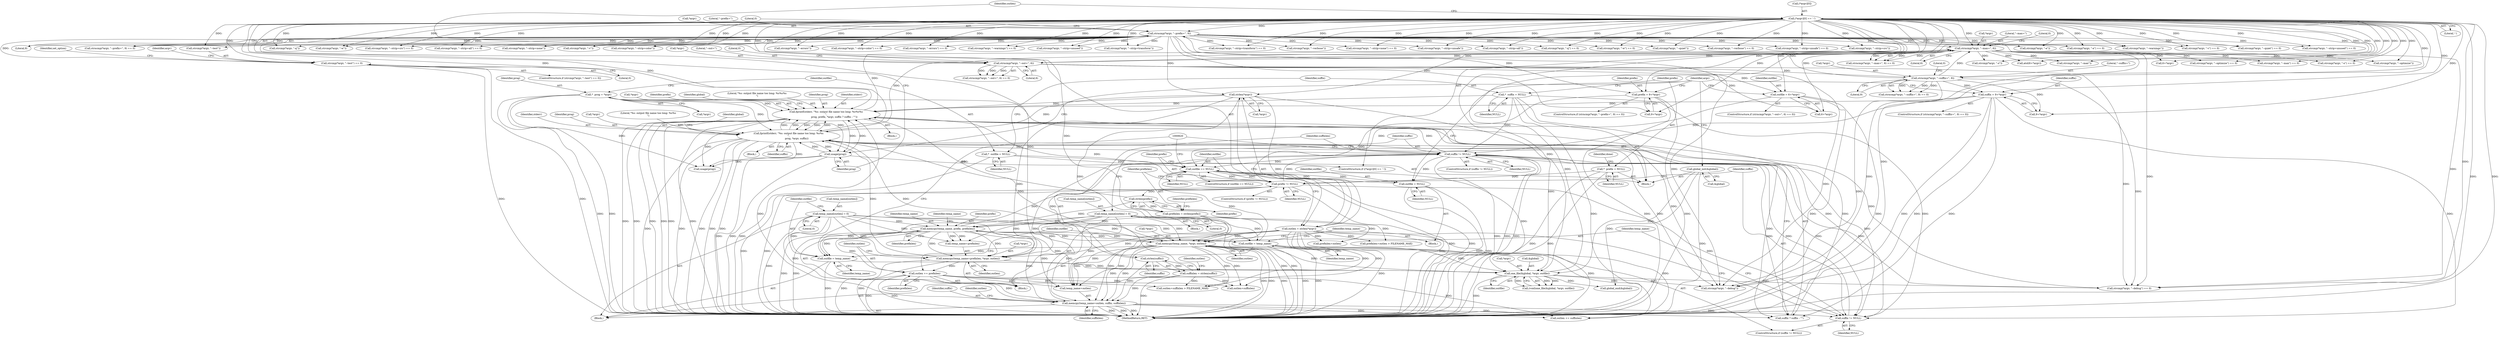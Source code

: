 digraph "0_Android_9d4853418ab2f754c2b63e091c29c5529b8b86ca_167@API" {
"1000475" [label="(Call,strcmp(*argv, \"--test\") == 0)"];
"1000485" [label="(Call,(*argv)[0] == '-')"];
"1000280" [label="(Call,strncmp(*argv, \"--prefix=\", 9))"];
"1000265" [label="(Call,strncmp(*argv, \"--suffix=\", 9))"];
"1000250" [label="(Call,strncmp(*argv, \"--out=\", 6))"];
"1000173" [label="(Call,strncmp(*argv, \"--max=\", 6))"];
"1000523" [label="(Call,fprintf(stderr, \"%s: output file name too long: %s%s%s\n\",\n                     prog, prefix, *argv, suffix ? suffix : \"\"))"];
"1000589" [label="(Call,fprintf(stderr, \"%s: output file name too long: %s%s\n\",\n                     prog, *argv, suffix))"];
"1000111" [label="(Call,*  prog = *argv)"];
"1000491" [label="(Call,usage(prog))"];
"1000498" [label="(Call,strlen(*argv))"];
"1000562" [label="(Call,memcpy(temp_name, *argv, outlen))"];
"1000567" [label="(Call,temp_name[outlen] = 0)"];
"1000611" [label="(Call,temp_name[outlen] = 0)"];
"1000540" [label="(Call,memcpy(temp_name, prefix, prefixlen))"];
"1000514" [label="(Call,strlen(prefix))"];
"1000507" [label="(Call,prefix != NULL)"];
"1000124" [label="(Call,*  prefix = NULL)"];
"1000286" [label="(Call,prefix = 9+*argv)"];
"1000502" [label="(Call,outfile == NULL)"];
"1000116" [label="(Call,*  outfile = NULL)"];
"1000629" [label="(Call,outfile = NULL)"];
"1000573" [label="(Call,suffix != NULL)"];
"1000559" [label="(Call,suffix != NULL)"];
"1000120" [label="(Call,*  suffix = NULL)"];
"1000271" [label="(Call,suffix = 9+*argv)"];
"1000602" [label="(Call,memcpy(temp_name+outlen, suffix, suffixlen))"];
"1000496" [label="(Call,outlen = strlen(*argv))"];
"1000551" [label="(Call,outlen += prefixlen)"];
"1000544" [label="(Call,memcpy(temp_name+prefixlen, *argv, outlen))"];
"1000580" [label="(Call,strlen(suffix))"];
"1000578" [label="(Call,suffixlen = strlen(suffix))"];
"1000554" [label="(Call,outfile = temp_name)"];
"1000256" [label="(Call,outfile = 6+*argv)"];
"1000512" [label="(Call,prefixlen = strlen(prefix))"];
"1000621" [label="(Call,one_file(&global, *argv, outfile))"];
"1000132" [label="(Call,global_init(&global))"];
"1000616" [label="(Call,outfile = temp_name)"];
"1000432" [label="(Call,strcmp(*argv, \"-q\") == 0)"];
"1000120" [label="(Call,*  suffix = NULL)"];
"1000490" [label="(Literal,'-')"];
"1000433" [label="(Call,strcmp(*argv, \"-q\"))"];
"1000307" [label="(Call,strcmp(*argv, \"--strip=crc\") == 0)"];
"1000588" [label="(Block,)"];
"1000638" [label="(Call,global_end(&global))"];
"1000491" [label="(Call,usage(prog))"];
"1000295" [label="(Call,strcmp(*argv, \"--strip=none\"))"];
"1000387" [label="(Call,strcmp(*argv, \"--errors\"))"];
"1000621" [label="(Call,one_file(&global, *argv, outfile))"];
"1000129" [label="(Identifier,done)"];
"1000287" [label="(Identifier,prefix)"];
"1000606" [label="(Identifier,suffix)"];
"1000518" [label="(Call,prefixlen+outlen)"];
"1000550" [label="(Identifier,outlen)"];
"1000254" [label="(Literal,6)"];
"1000564" [label="(Call,*argv)"];
"1000269" [label="(Literal,9)"];
"1000406" [label="(Call,strcmp(*argv, \"--warnings\") == 0)"];
"1000541" [label="(Identifier,temp_name)"];
"1000551" [label="(Call,outlen += prefixlen)"];
"1000624" [label="(Call,*argv)"];
"1000566" [label="(Identifier,outlen)"];
"1000272" [label="(Identifier,suffix)"];
"1000255" [label="(Literal,0)"];
"1000186" [label="(Call,atol(6+*argv))"];
"1000528" [label="(Call,*argv)"];
"1000507" [label="(Call,prefix != NULL)"];
"1000523" [label="(Call,fprintf(stderr, \"%s: output file name too long: %s%s%s\n\",\n                     prog, prefix, *argv, suffix ? suffix : \"\"))"];
"1000499" [label="(Call,*argv)"];
"1000608" [label="(Call,outlen += suffixlen)"];
"1000561" [label="(Identifier,NULL)"];
"1000590" [label="(Identifier,stderr)"];
"1000187" [label="(Call,6+*argv)"];
"1000611" [label="(Call,temp_name[outlen] = 0)"];
"1000138" [label="(Identifier,argc)"];
"1000486" [label="(Call,(*argv)[0])"];
"1000517" [label="(Call,prefixlen+outlen > FILENAME_MAX)"];
"1000545" [label="(Call,temp_name+prefixlen)"];
"1000346" [label="(Call,strcmp(*argv, \"--strip=transform\") == 0)"];
"1000584" [label="(Call,outlen+suffixlen)"];
"1000475" [label="(Call,strcmp(*argv, \"--test\") == 0)"];
"1000527" [label="(Identifier,prefix)"];
"1000321" [label="(Call,strcmp(*argv, \"--strip=unsafe\"))"];
"1000568" [label="(Call,temp_name[outlen])"];
"1000172" [label="(Call,strncmp(*argv, \"--max=\", 6) == 0)"];
"1000556" [label="(Identifier,temp_name)"];
"1000427" [label="(Call,strcmp(*argv, \"--quiet\"))"];
"1000603" [label="(Call,temp_name+outlen)"];
"1000320" [label="(Call,strcmp(*argv, \"--strip=unsafe\") == 0)"];
"1000413" [label="(Call,strcmp(*argv, \"-w\"))"];
"1000281" [label="(Call,*argv)"];
"1000251" [label="(Call,*argv)"];
"1000573" [label="(Call,suffix != NULL)"];
"1000635" [label="(Call,usage(prog))"];
"1000117" [label="(Identifier,outfile)"];
"1000174" [label="(Call,*argv)"];
"1000641" [label="(MethodReturn,RET)"];
"1000508" [label="(Identifier,prefix)"];
"1000248" [label="(ControlStructure,if (strncmp(*argv, \"--out=\", 6) == 0))"];
"1000204" [label="(Call,strcmp(*argv, \"--max\") == 0)"];
"1000288" [label="(Call,9+*argv)"];
"1000372" [label="(Call,strcmp(*argv, \"--strip=all\") == 0)"];
"1000124" [label="(Call,*  prefix = NULL)"];
"1000629" [label="(Call,outfile = NULL)"];
"1000176" [label="(Literal,\"--max=\")"];
"1000258" [label="(Call,6+*argv)"];
"1000592" [label="(Identifier,prog)"];
"1000589" [label="(Call,fprintf(stderr, \"%s: output file name too long: %s%s\n\",\n                     prog, *argv, suffix))"];
"1000273" [label="(Call,9+*argv)"];
"1000536" [label="(Identifier,global)"];
"1000268" [label="(Literal,\"--suffix=\")"];
"1000122" [label="(Identifier,NULL)"];
"1000525" [label="(Literal,\"%s: output file name too long: %s%s%s\n\")"];
"1000555" [label="(Identifier,outfile)"];
"1000609" [label="(Identifier,outlen)"];
"1000474" [label="(ControlStructure,if (strcmp(*argv, \"--test\") == 0))"];
"1000543" [label="(Identifier,prefixlen)"];
"1000563" [label="(Identifier,temp_name)"];
"1000513" [label="(Identifier,prefixlen)"];
"1000552" [label="(Identifier,outlen)"];
"1000178" [label="(Literal,0)"];
"1000548" [label="(Call,*argv)"];
"1000266" [label="(Call,*argv)"];
"1000578" [label="(Call,suffixlen = strlen(suffix))"];
"1000270" [label="(Literal,0)"];
"1000544" [label="(Call,memcpy(temp_name+prefixlen, *argv, outlen))"];
"1000626" [label="(Identifier,outfile)"];
"1000284" [label="(Literal,9)"];
"1000464" [label="(Call,strcmp(*argv, \"-v\"))"];
"1000485" [label="(Call,(*argv)[0] == '-')"];
"1000360" [label="(Call,strcmp(*argv, \"--strip=color\"))"];
"1000526" [label="(Identifier,prog)"];
"1000286" [label="(Call,prefix = 9+*argv)"];
"1000496" [label="(Call,outlen = strlen(*argv))"];
"1000359" [label="(Call,strcmp(*argv, \"--strip=color\") == 0)"];
"1000546" [label="(Identifier,temp_name)"];
"1000581" [label="(Identifier,suffix)"];
"1000522" [label="(Block,)"];
"1000498" [label="(Call,strlen(*argv))"];
"1000173" [label="(Call,strncmp(*argv, \"--max=\", 6))"];
"1000113" [label="(Call,*argv)"];
"1000386" [label="(Call,strcmp(*argv, \"--errors\") == 0)"];
"1000505" [label="(Block,)"];
"1000236" [label="(Call,strcmp(*argv, \"-o\") == 0)"];
"1000515" [label="(Identifier,prefix)"];
"1000280" [label="(Call,strncmp(*argv, \"--prefix=\", 9))"];
"1000558" [label="(ControlStructure,if (suffix != NULL))"];
"1000502" [label="(Call,outfile == NULL)"];
"1000514" [label="(Call,strlen(prefix))"];
"1000559" [label="(Call,suffix != NULL)"];
"1000334" [label="(Call,strcmp(*argv, \"--strip=unused\"))"];
"1000144" [label="(Call,strcmp(*argv, \"--debug\") == 0)"];
"1000488" [label="(Identifier,argv)"];
"1000347" [label="(Call,strcmp(*argv, \"--strip=transform\"))"];
"1000554" [label="(Call,outfile = temp_name)"];
"1000476" [label="(Call,strcmp(*argv, \"--test\"))"];
"1000458" [label="(Call,strcmp(*argv, \"--verbose\"))"];
"1000265" [label="(Call,strncmp(*argv, \"--suffix=\", 9))"];
"1000283" [label="(Literal,\"--prefix=\")"];
"1000580" [label="(Call,strlen(suffix))"];
"1000622" [label="(Call,&global)"];
"1000126" [label="(Identifier,NULL)"];
"1000482" [label="(Identifier,set_option)"];
"1000504" [label="(Identifier,NULL)"];
"1000572" [label="(ControlStructure,if (suffix != NULL))"];
"1000294" [label="(Call,strcmp(*argv, \"--strip=none\") == 0)"];
"1000509" [label="(Identifier,NULL)"];
"1000373" [label="(Call,strcmp(*argv, \"--strip=all\"))"];
"1000412" [label="(Call,strcmp(*argv, \"-w\") == 0)"];
"1000542" [label="(Identifier,prefix)"];
"1000492" [label="(Identifier,prog)"];
"1000177" [label="(Literal,6)"];
"1000607" [label="(Identifier,suffixlen)"];
"1000231" [label="(Call,strcmp(*argv, \"--optimize\"))"];
"1000112" [label="(Identifier,prog)"];
"1000617" [label="(Identifier,outfile)"];
"1000510" [label="(Block,)"];
"1000512" [label="(Call,prefixlen = strlen(prefix))"];
"1000480" [label="(Literal,0)"];
"1000595" [label="(Identifier,suffix)"];
"1000257" [label="(Identifier,outfile)"];
"1000553" [label="(Identifier,prefixlen)"];
"1000579" [label="(Identifier,suffixlen)"];
"1000249" [label="(Call,strncmp(*argv, \"--out=\", 6) == 0)"];
"1000497" [label="(Identifier,outlen)"];
"1000619" [label="(Call,(void)one_file(&global, *argv, outfile))"];
"1000132" [label="(Call,global_init(&global))"];
"1000583" [label="(Call,outlen+suffixlen > FILENAME_MAX)"];
"1000457" [label="(Call,strcmp(*argv, \"--verbose\") == 0)"];
"1000562" [label="(Call,memcpy(temp_name, *argv, outlen))"];
"1000278" [label="(ControlStructure,if (strncmp(*argv, \"--prefix=\", 9) == 0))"];
"1000540" [label="(Call,memcpy(temp_name, prefix, prefixlen))"];
"1000524" [label="(Identifier,stderr)"];
"1000279" [label="(Call,strncmp(*argv, \"--prefix=\", 9) == 0)"];
"1000256" [label="(Call,outfile = 6+*argv)"];
"1000271" [label="(Call,suffix = 9+*argv)"];
"1000593" [label="(Call,*argv)"];
"1000111" [label="(Call,*  prog = *argv)"];
"1000237" [label="(Call,strcmp(*argv, \"-o\"))"];
"1000612" [label="(Call,temp_name[outlen])"];
"1000145" [label="(Call,strcmp(*argv, \"--debug\"))"];
"1000530" [label="(Call,suffix ? suffix : \"\")"];
"1000205" [label="(Call,strcmp(*argv, \"--max\"))"];
"1000285" [label="(Literal,0)"];
"1000631" [label="(Identifier,NULL)"];
"1000250" [label="(Call,strncmp(*argv, \"--out=\", 6))"];
"1000308" [label="(Call,strcmp(*argv, \"--strip=crc\"))"];
"1000121" [label="(Identifier,suffix)"];
"1000591" [label="(Literal,\"%s: output file name too long: %s%s\n\")"];
"1000253" [label="(Literal,\"--out=\")"];
"1000616" [label="(Call,outfile = temp_name)"];
"1000618" [label="(Identifier,temp_name)"];
"1000602" [label="(Call,memcpy(temp_name+outlen, suffix, suffixlen))"];
"1000494" [label="(Block,)"];
"1000574" [label="(Identifier,suffix)"];
"1000519" [label="(Identifier,prefixlen)"];
"1000567" [label="(Call,temp_name[outlen] = 0)"];
"1000118" [label="(Identifier,NULL)"];
"1000506" [label="(ControlStructure,if (prefix != NULL))"];
"1000393" [label="(Call,strcmp(*argv, \"-e\"))"];
"1000392" [label="(Call,strcmp(*argv, \"-e\") == 0)"];
"1000576" [label="(Block,)"];
"1000571" [label="(Literal,0)"];
"1000125" [label="(Identifier,prefix)"];
"1000264" [label="(Call,strncmp(*argv, \"--suffix=\", 9) == 0)"];
"1000407" [label="(Call,strcmp(*argv, \"--warnings\"))"];
"1000463" [label="(Call,strcmp(*argv, \"-v\") == 0)"];
"1000575" [label="(Identifier,NULL)"];
"1000560" [label="(Identifier,suffix)"];
"1000503" [label="(Identifier,outfile)"];
"1000484" [label="(ControlStructure,if ((*argv)[0] == '-'))"];
"1000116" [label="(Call,*  outfile = NULL)"];
"1000630" [label="(Identifier,outfile)"];
"1000426" [label="(Call,strcmp(*argv, \"--quiet\") == 0)"];
"1000263" [label="(ControlStructure,if (strncmp(*argv, \"--suffix=\", 9) == 0))"];
"1000133" [label="(Call,&global)"];
"1000501" [label="(ControlStructure,if (outfile == NULL))"];
"1000333" [label="(Call,strcmp(*argv, \"--strip=unused\") == 0)"];
"1000585" [label="(Identifier,outlen)"];
"1000615" [label="(Literal,0)"];
"1000230" [label="(Call,strcmp(*argv, \"--optimize\") == 0)"];
"1000108" [label="(Block,)"];
"1000598" [label="(Identifier,global)"];
"1000569" [label="(Identifier,temp_name)"];
"1000475" -> "1000474"  [label="AST: "];
"1000475" -> "1000480"  [label="CFG: "];
"1000476" -> "1000475"  [label="AST: "];
"1000480" -> "1000475"  [label="AST: "];
"1000482" -> "1000475"  [label="CFG: "];
"1000488" -> "1000475"  [label="CFG: "];
"1000475" -> "1000641"  [label="DDG: "];
"1000475" -> "1000641"  [label="DDG: "];
"1000485" -> "1000475"  [label="DDG: "];
"1000280" -> "1000475"  [label="DDG: "];
"1000485" -> "1000484"  [label="AST: "];
"1000485" -> "1000490"  [label="CFG: "];
"1000486" -> "1000485"  [label="AST: "];
"1000490" -> "1000485"  [label="AST: "];
"1000492" -> "1000485"  [label="CFG: "];
"1000497" -> "1000485"  [label="CFG: "];
"1000485" -> "1000641"  [label="DDG: "];
"1000485" -> "1000641"  [label="DDG: "];
"1000485" -> "1000144"  [label="DDG: "];
"1000485" -> "1000145"  [label="DDG: "];
"1000485" -> "1000173"  [label="DDG: "];
"1000485" -> "1000186"  [label="DDG: "];
"1000485" -> "1000187"  [label="DDG: "];
"1000485" -> "1000204"  [label="DDG: "];
"1000485" -> "1000205"  [label="DDG: "];
"1000485" -> "1000230"  [label="DDG: "];
"1000485" -> "1000231"  [label="DDG: "];
"1000485" -> "1000236"  [label="DDG: "];
"1000485" -> "1000237"  [label="DDG: "];
"1000485" -> "1000250"  [label="DDG: "];
"1000485" -> "1000256"  [label="DDG: "];
"1000485" -> "1000258"  [label="DDG: "];
"1000485" -> "1000265"  [label="DDG: "];
"1000485" -> "1000271"  [label="DDG: "];
"1000485" -> "1000273"  [label="DDG: "];
"1000485" -> "1000280"  [label="DDG: "];
"1000485" -> "1000286"  [label="DDG: "];
"1000485" -> "1000288"  [label="DDG: "];
"1000485" -> "1000294"  [label="DDG: "];
"1000485" -> "1000295"  [label="DDG: "];
"1000485" -> "1000307"  [label="DDG: "];
"1000485" -> "1000308"  [label="DDG: "];
"1000485" -> "1000320"  [label="DDG: "];
"1000485" -> "1000321"  [label="DDG: "];
"1000485" -> "1000333"  [label="DDG: "];
"1000485" -> "1000334"  [label="DDG: "];
"1000485" -> "1000346"  [label="DDG: "];
"1000485" -> "1000347"  [label="DDG: "];
"1000485" -> "1000359"  [label="DDG: "];
"1000485" -> "1000360"  [label="DDG: "];
"1000485" -> "1000372"  [label="DDG: "];
"1000485" -> "1000373"  [label="DDG: "];
"1000485" -> "1000386"  [label="DDG: "];
"1000485" -> "1000387"  [label="DDG: "];
"1000485" -> "1000392"  [label="DDG: "];
"1000485" -> "1000393"  [label="DDG: "];
"1000485" -> "1000406"  [label="DDG: "];
"1000485" -> "1000407"  [label="DDG: "];
"1000485" -> "1000412"  [label="DDG: "];
"1000485" -> "1000413"  [label="DDG: "];
"1000485" -> "1000426"  [label="DDG: "];
"1000485" -> "1000427"  [label="DDG: "];
"1000485" -> "1000432"  [label="DDG: "];
"1000485" -> "1000433"  [label="DDG: "];
"1000485" -> "1000457"  [label="DDG: "];
"1000485" -> "1000458"  [label="DDG: "];
"1000485" -> "1000463"  [label="DDG: "];
"1000485" -> "1000464"  [label="DDG: "];
"1000485" -> "1000476"  [label="DDG: "];
"1000485" -> "1000498"  [label="DDG: "];
"1000485" -> "1000523"  [label="DDG: "];
"1000485" -> "1000544"  [label="DDG: "];
"1000485" -> "1000562"  [label="DDG: "];
"1000485" -> "1000589"  [label="DDG: "];
"1000485" -> "1000621"  [label="DDG: "];
"1000280" -> "1000279"  [label="AST: "];
"1000280" -> "1000284"  [label="CFG: "];
"1000281" -> "1000280"  [label="AST: "];
"1000283" -> "1000280"  [label="AST: "];
"1000284" -> "1000280"  [label="AST: "];
"1000285" -> "1000280"  [label="CFG: "];
"1000280" -> "1000144"  [label="DDG: "];
"1000280" -> "1000145"  [label="DDG: "];
"1000280" -> "1000173"  [label="DDG: "];
"1000280" -> "1000279"  [label="DDG: "];
"1000280" -> "1000279"  [label="DDG: "];
"1000280" -> "1000279"  [label="DDG: "];
"1000265" -> "1000280"  [label="DDG: "];
"1000280" -> "1000286"  [label="DDG: "];
"1000280" -> "1000288"  [label="DDG: "];
"1000280" -> "1000294"  [label="DDG: "];
"1000280" -> "1000295"  [label="DDG: "];
"1000280" -> "1000307"  [label="DDG: "];
"1000280" -> "1000308"  [label="DDG: "];
"1000280" -> "1000320"  [label="DDG: "];
"1000280" -> "1000321"  [label="DDG: "];
"1000280" -> "1000333"  [label="DDG: "];
"1000280" -> "1000334"  [label="DDG: "];
"1000280" -> "1000346"  [label="DDG: "];
"1000280" -> "1000347"  [label="DDG: "];
"1000280" -> "1000359"  [label="DDG: "];
"1000280" -> "1000360"  [label="DDG: "];
"1000280" -> "1000372"  [label="DDG: "];
"1000280" -> "1000373"  [label="DDG: "];
"1000280" -> "1000386"  [label="DDG: "];
"1000280" -> "1000387"  [label="DDG: "];
"1000280" -> "1000392"  [label="DDG: "];
"1000280" -> "1000393"  [label="DDG: "];
"1000280" -> "1000406"  [label="DDG: "];
"1000280" -> "1000407"  [label="DDG: "];
"1000280" -> "1000412"  [label="DDG: "];
"1000280" -> "1000413"  [label="DDG: "];
"1000280" -> "1000426"  [label="DDG: "];
"1000280" -> "1000427"  [label="DDG: "];
"1000280" -> "1000432"  [label="DDG: "];
"1000280" -> "1000433"  [label="DDG: "];
"1000280" -> "1000457"  [label="DDG: "];
"1000280" -> "1000458"  [label="DDG: "];
"1000280" -> "1000463"  [label="DDG: "];
"1000280" -> "1000464"  [label="DDG: "];
"1000280" -> "1000476"  [label="DDG: "];
"1000280" -> "1000498"  [label="DDG: "];
"1000265" -> "1000264"  [label="AST: "];
"1000265" -> "1000269"  [label="CFG: "];
"1000266" -> "1000265"  [label="AST: "];
"1000268" -> "1000265"  [label="AST: "];
"1000269" -> "1000265"  [label="AST: "];
"1000270" -> "1000265"  [label="CFG: "];
"1000265" -> "1000144"  [label="DDG: "];
"1000265" -> "1000145"  [label="DDG: "];
"1000265" -> "1000173"  [label="DDG: "];
"1000265" -> "1000264"  [label="DDG: "];
"1000265" -> "1000264"  [label="DDG: "];
"1000265" -> "1000264"  [label="DDG: "];
"1000250" -> "1000265"  [label="DDG: "];
"1000265" -> "1000271"  [label="DDG: "];
"1000265" -> "1000273"  [label="DDG: "];
"1000250" -> "1000249"  [label="AST: "];
"1000250" -> "1000254"  [label="CFG: "];
"1000251" -> "1000250"  [label="AST: "];
"1000253" -> "1000250"  [label="AST: "];
"1000254" -> "1000250"  [label="AST: "];
"1000255" -> "1000250"  [label="CFG: "];
"1000250" -> "1000144"  [label="DDG: "];
"1000250" -> "1000145"  [label="DDG: "];
"1000250" -> "1000173"  [label="DDG: "];
"1000250" -> "1000249"  [label="DDG: "];
"1000250" -> "1000249"  [label="DDG: "];
"1000250" -> "1000249"  [label="DDG: "];
"1000173" -> "1000250"  [label="DDG: "];
"1000250" -> "1000256"  [label="DDG: "];
"1000250" -> "1000258"  [label="DDG: "];
"1000173" -> "1000172"  [label="AST: "];
"1000173" -> "1000177"  [label="CFG: "];
"1000174" -> "1000173"  [label="AST: "];
"1000176" -> "1000173"  [label="AST: "];
"1000177" -> "1000173"  [label="AST: "];
"1000178" -> "1000173"  [label="CFG: "];
"1000173" -> "1000144"  [label="DDG: "];
"1000173" -> "1000145"  [label="DDG: "];
"1000173" -> "1000172"  [label="DDG: "];
"1000173" -> "1000172"  [label="DDG: "];
"1000173" -> "1000172"  [label="DDG: "];
"1000523" -> "1000173"  [label="DDG: "];
"1000621" -> "1000173"  [label="DDG: "];
"1000589" -> "1000173"  [label="DDG: "];
"1000173" -> "1000186"  [label="DDG: "];
"1000173" -> "1000187"  [label="DDG: "];
"1000173" -> "1000204"  [label="DDG: "];
"1000173" -> "1000205"  [label="DDG: "];
"1000173" -> "1000230"  [label="DDG: "];
"1000173" -> "1000231"  [label="DDG: "];
"1000173" -> "1000236"  [label="DDG: "];
"1000173" -> "1000237"  [label="DDG: "];
"1000523" -> "1000522"  [label="AST: "];
"1000523" -> "1000530"  [label="CFG: "];
"1000524" -> "1000523"  [label="AST: "];
"1000525" -> "1000523"  [label="AST: "];
"1000526" -> "1000523"  [label="AST: "];
"1000527" -> "1000523"  [label="AST: "];
"1000528" -> "1000523"  [label="AST: "];
"1000530" -> "1000523"  [label="AST: "];
"1000536" -> "1000523"  [label="CFG: "];
"1000523" -> "1000641"  [label="DDG: "];
"1000523" -> "1000641"  [label="DDG: "];
"1000523" -> "1000641"  [label="DDG: "];
"1000523" -> "1000641"  [label="DDG: "];
"1000523" -> "1000641"  [label="DDG: "];
"1000523" -> "1000641"  [label="DDG: "];
"1000523" -> "1000144"  [label="DDG: "];
"1000523" -> "1000145"  [label="DDG: "];
"1000523" -> "1000491"  [label="DDG: "];
"1000523" -> "1000507"  [label="DDG: "];
"1000589" -> "1000523"  [label="DDG: "];
"1000589" -> "1000523"  [label="DDG: "];
"1000589" -> "1000523"  [label="DDG: "];
"1000111" -> "1000523"  [label="DDG: "];
"1000491" -> "1000523"  [label="DDG: "];
"1000514" -> "1000523"  [label="DDG: "];
"1000498" -> "1000523"  [label="DDG: "];
"1000120" -> "1000523"  [label="DDG: "];
"1000573" -> "1000523"  [label="DDG: "];
"1000271" -> "1000523"  [label="DDG: "];
"1000602" -> "1000523"  [label="DDG: "];
"1000523" -> "1000589"  [label="DDG: "];
"1000523" -> "1000589"  [label="DDG: "];
"1000523" -> "1000635"  [label="DDG: "];
"1000589" -> "1000588"  [label="AST: "];
"1000589" -> "1000595"  [label="CFG: "];
"1000590" -> "1000589"  [label="AST: "];
"1000591" -> "1000589"  [label="AST: "];
"1000592" -> "1000589"  [label="AST: "];
"1000593" -> "1000589"  [label="AST: "];
"1000595" -> "1000589"  [label="AST: "];
"1000598" -> "1000589"  [label="CFG: "];
"1000589" -> "1000641"  [label="DDG: "];
"1000589" -> "1000641"  [label="DDG: "];
"1000589" -> "1000641"  [label="DDG: "];
"1000589" -> "1000641"  [label="DDG: "];
"1000589" -> "1000641"  [label="DDG: "];
"1000589" -> "1000144"  [label="DDG: "];
"1000589" -> "1000145"  [label="DDG: "];
"1000589" -> "1000491"  [label="DDG: "];
"1000589" -> "1000530"  [label="DDG: "];
"1000589" -> "1000559"  [label="DDG: "];
"1000589" -> "1000573"  [label="DDG: "];
"1000111" -> "1000589"  [label="DDG: "];
"1000491" -> "1000589"  [label="DDG: "];
"1000498" -> "1000589"  [label="DDG: "];
"1000562" -> "1000589"  [label="DDG: "];
"1000544" -> "1000589"  [label="DDG: "];
"1000580" -> "1000589"  [label="DDG: "];
"1000589" -> "1000635"  [label="DDG: "];
"1000111" -> "1000108"  [label="AST: "];
"1000111" -> "1000113"  [label="CFG: "];
"1000112" -> "1000111"  [label="AST: "];
"1000113" -> "1000111"  [label="AST: "];
"1000117" -> "1000111"  [label="CFG: "];
"1000111" -> "1000641"  [label="DDG: "];
"1000111" -> "1000641"  [label="DDG: "];
"1000111" -> "1000491"  [label="DDG: "];
"1000111" -> "1000635"  [label="DDG: "];
"1000491" -> "1000484"  [label="AST: "];
"1000491" -> "1000492"  [label="CFG: "];
"1000492" -> "1000491"  [label="AST: "];
"1000138" -> "1000491"  [label="CFG: "];
"1000491" -> "1000641"  [label="DDG: "];
"1000491" -> "1000641"  [label="DDG: "];
"1000491" -> "1000635"  [label="DDG: "];
"1000498" -> "1000496"  [label="AST: "];
"1000498" -> "1000499"  [label="CFG: "];
"1000499" -> "1000498"  [label="AST: "];
"1000496" -> "1000498"  [label="CFG: "];
"1000498" -> "1000496"  [label="DDG: "];
"1000498" -> "1000544"  [label="DDG: "];
"1000498" -> "1000562"  [label="DDG: "];
"1000498" -> "1000621"  [label="DDG: "];
"1000562" -> "1000558"  [label="AST: "];
"1000562" -> "1000566"  [label="CFG: "];
"1000563" -> "1000562"  [label="AST: "];
"1000564" -> "1000562"  [label="AST: "];
"1000566" -> "1000562"  [label="AST: "];
"1000569" -> "1000562"  [label="CFG: "];
"1000562" -> "1000641"  [label="DDG: "];
"1000562" -> "1000641"  [label="DDG: "];
"1000562" -> "1000641"  [label="DDG: "];
"1000562" -> "1000540"  [label="DDG: "];
"1000567" -> "1000562"  [label="DDG: "];
"1000611" -> "1000562"  [label="DDG: "];
"1000540" -> "1000562"  [label="DDG: "];
"1000496" -> "1000562"  [label="DDG: "];
"1000562" -> "1000583"  [label="DDG: "];
"1000562" -> "1000584"  [label="DDG: "];
"1000562" -> "1000602"  [label="DDG: "];
"1000562" -> "1000602"  [label="DDG: "];
"1000562" -> "1000603"  [label="DDG: "];
"1000562" -> "1000603"  [label="DDG: "];
"1000562" -> "1000608"  [label="DDG: "];
"1000562" -> "1000616"  [label="DDG: "];
"1000562" -> "1000621"  [label="DDG: "];
"1000567" -> "1000505"  [label="AST: "];
"1000567" -> "1000571"  [label="CFG: "];
"1000568" -> "1000567"  [label="AST: "];
"1000571" -> "1000567"  [label="AST: "];
"1000574" -> "1000567"  [label="CFG: "];
"1000567" -> "1000641"  [label="DDG: "];
"1000567" -> "1000540"  [label="DDG: "];
"1000567" -> "1000544"  [label="DDG: "];
"1000567" -> "1000545"  [label="DDG: "];
"1000567" -> "1000554"  [label="DDG: "];
"1000567" -> "1000602"  [label="DDG: "];
"1000567" -> "1000603"  [label="DDG: "];
"1000567" -> "1000616"  [label="DDG: "];
"1000611" -> "1000576"  [label="AST: "];
"1000611" -> "1000615"  [label="CFG: "];
"1000612" -> "1000611"  [label="AST: "];
"1000615" -> "1000611"  [label="AST: "];
"1000617" -> "1000611"  [label="CFG: "];
"1000611" -> "1000641"  [label="DDG: "];
"1000611" -> "1000540"  [label="DDG: "];
"1000611" -> "1000544"  [label="DDG: "];
"1000611" -> "1000545"  [label="DDG: "];
"1000611" -> "1000554"  [label="DDG: "];
"1000611" -> "1000602"  [label="DDG: "];
"1000611" -> "1000603"  [label="DDG: "];
"1000611" -> "1000616"  [label="DDG: "];
"1000540" -> "1000510"  [label="AST: "];
"1000540" -> "1000543"  [label="CFG: "];
"1000541" -> "1000540"  [label="AST: "];
"1000542" -> "1000540"  [label="AST: "];
"1000543" -> "1000540"  [label="AST: "];
"1000546" -> "1000540"  [label="CFG: "];
"1000540" -> "1000641"  [label="DDG: "];
"1000540" -> "1000641"  [label="DDG: "];
"1000540" -> "1000507"  [label="DDG: "];
"1000514" -> "1000540"  [label="DDG: "];
"1000512" -> "1000540"  [label="DDG: "];
"1000540" -> "1000544"  [label="DDG: "];
"1000540" -> "1000544"  [label="DDG: "];
"1000540" -> "1000545"  [label="DDG: "];
"1000540" -> "1000545"  [label="DDG: "];
"1000540" -> "1000551"  [label="DDG: "];
"1000540" -> "1000554"  [label="DDG: "];
"1000540" -> "1000602"  [label="DDG: "];
"1000540" -> "1000603"  [label="DDG: "];
"1000540" -> "1000616"  [label="DDG: "];
"1000514" -> "1000512"  [label="AST: "];
"1000514" -> "1000515"  [label="CFG: "];
"1000515" -> "1000514"  [label="AST: "];
"1000512" -> "1000514"  [label="CFG: "];
"1000514" -> "1000512"  [label="DDG: "];
"1000507" -> "1000514"  [label="DDG: "];
"1000507" -> "1000506"  [label="AST: "];
"1000507" -> "1000509"  [label="CFG: "];
"1000508" -> "1000507"  [label="AST: "];
"1000509" -> "1000507"  [label="AST: "];
"1000513" -> "1000507"  [label="CFG: "];
"1000560" -> "1000507"  [label="CFG: "];
"1000507" -> "1000641"  [label="DDG: "];
"1000507" -> "1000641"  [label="DDG: "];
"1000507" -> "1000641"  [label="DDG: "];
"1000507" -> "1000502"  [label="DDG: "];
"1000124" -> "1000507"  [label="DDG: "];
"1000286" -> "1000507"  [label="DDG: "];
"1000502" -> "1000507"  [label="DDG: "];
"1000507" -> "1000559"  [label="DDG: "];
"1000507" -> "1000573"  [label="DDG: "];
"1000124" -> "1000108"  [label="AST: "];
"1000124" -> "1000126"  [label="CFG: "];
"1000125" -> "1000124"  [label="AST: "];
"1000126" -> "1000124"  [label="AST: "];
"1000129" -> "1000124"  [label="CFG: "];
"1000124" -> "1000641"  [label="DDG: "];
"1000124" -> "1000641"  [label="DDG: "];
"1000286" -> "1000278"  [label="AST: "];
"1000286" -> "1000288"  [label="CFG: "];
"1000287" -> "1000286"  [label="AST: "];
"1000288" -> "1000286"  [label="AST: "];
"1000138" -> "1000286"  [label="CFG: "];
"1000286" -> "1000641"  [label="DDG: "];
"1000286" -> "1000641"  [label="DDG: "];
"1000502" -> "1000501"  [label="AST: "];
"1000502" -> "1000504"  [label="CFG: "];
"1000503" -> "1000502"  [label="AST: "];
"1000504" -> "1000502"  [label="AST: "];
"1000508" -> "1000502"  [label="CFG: "];
"1000620" -> "1000502"  [label="CFG: "];
"1000502" -> "1000641"  [label="DDG: "];
"1000502" -> "1000641"  [label="DDG: "];
"1000116" -> "1000502"  [label="DDG: "];
"1000629" -> "1000502"  [label="DDG: "];
"1000554" -> "1000502"  [label="DDG: "];
"1000256" -> "1000502"  [label="DDG: "];
"1000573" -> "1000502"  [label="DDG: "];
"1000502" -> "1000621"  [label="DDG: "];
"1000502" -> "1000629"  [label="DDG: "];
"1000116" -> "1000108"  [label="AST: "];
"1000116" -> "1000118"  [label="CFG: "];
"1000117" -> "1000116"  [label="AST: "];
"1000118" -> "1000116"  [label="AST: "];
"1000121" -> "1000116"  [label="CFG: "];
"1000116" -> "1000641"  [label="DDG: "];
"1000629" -> "1000494"  [label="AST: "];
"1000629" -> "1000631"  [label="CFG: "];
"1000630" -> "1000629"  [label="AST: "];
"1000631" -> "1000629"  [label="AST: "];
"1000138" -> "1000629"  [label="CFG: "];
"1000629" -> "1000641"  [label="DDG: "];
"1000629" -> "1000641"  [label="DDG: "];
"1000573" -> "1000629"  [label="DDG: "];
"1000573" -> "1000572"  [label="AST: "];
"1000573" -> "1000575"  [label="CFG: "];
"1000574" -> "1000573"  [label="AST: "];
"1000575" -> "1000573"  [label="AST: "];
"1000579" -> "1000573"  [label="CFG: "];
"1000620" -> "1000573"  [label="CFG: "];
"1000573" -> "1000641"  [label="DDG: "];
"1000573" -> "1000641"  [label="DDG: "];
"1000573" -> "1000641"  [label="DDG: "];
"1000573" -> "1000530"  [label="DDG: "];
"1000573" -> "1000559"  [label="DDG: "];
"1000559" -> "1000573"  [label="DDG: "];
"1000559" -> "1000573"  [label="DDG: "];
"1000120" -> "1000573"  [label="DDG: "];
"1000271" -> "1000573"  [label="DDG: "];
"1000602" -> "1000573"  [label="DDG: "];
"1000573" -> "1000580"  [label="DDG: "];
"1000559" -> "1000558"  [label="AST: "];
"1000559" -> "1000561"  [label="CFG: "];
"1000560" -> "1000559"  [label="AST: "];
"1000561" -> "1000559"  [label="AST: "];
"1000563" -> "1000559"  [label="CFG: "];
"1000569" -> "1000559"  [label="CFG: "];
"1000120" -> "1000559"  [label="DDG: "];
"1000271" -> "1000559"  [label="DDG: "];
"1000602" -> "1000559"  [label="DDG: "];
"1000120" -> "1000108"  [label="AST: "];
"1000120" -> "1000122"  [label="CFG: "];
"1000121" -> "1000120"  [label="AST: "];
"1000122" -> "1000120"  [label="AST: "];
"1000125" -> "1000120"  [label="CFG: "];
"1000120" -> "1000641"  [label="DDG: "];
"1000120" -> "1000530"  [label="DDG: "];
"1000271" -> "1000263"  [label="AST: "];
"1000271" -> "1000273"  [label="CFG: "];
"1000272" -> "1000271"  [label="AST: "];
"1000273" -> "1000271"  [label="AST: "];
"1000138" -> "1000271"  [label="CFG: "];
"1000271" -> "1000641"  [label="DDG: "];
"1000271" -> "1000641"  [label="DDG: "];
"1000271" -> "1000530"  [label="DDG: "];
"1000602" -> "1000576"  [label="AST: "];
"1000602" -> "1000607"  [label="CFG: "];
"1000603" -> "1000602"  [label="AST: "];
"1000606" -> "1000602"  [label="AST: "];
"1000607" -> "1000602"  [label="AST: "];
"1000609" -> "1000602"  [label="CFG: "];
"1000602" -> "1000641"  [label="DDG: "];
"1000602" -> "1000641"  [label="DDG: "];
"1000602" -> "1000641"  [label="DDG: "];
"1000602" -> "1000530"  [label="DDG: "];
"1000496" -> "1000602"  [label="DDG: "];
"1000551" -> "1000602"  [label="DDG: "];
"1000580" -> "1000602"  [label="DDG: "];
"1000578" -> "1000602"  [label="DDG: "];
"1000602" -> "1000608"  [label="DDG: "];
"1000496" -> "1000494"  [label="AST: "];
"1000497" -> "1000496"  [label="AST: "];
"1000503" -> "1000496"  [label="CFG: "];
"1000496" -> "1000641"  [label="DDG: "];
"1000496" -> "1000641"  [label="DDG: "];
"1000496" -> "1000517"  [label="DDG: "];
"1000496" -> "1000518"  [label="DDG: "];
"1000496" -> "1000544"  [label="DDG: "];
"1000496" -> "1000583"  [label="DDG: "];
"1000496" -> "1000584"  [label="DDG: "];
"1000496" -> "1000603"  [label="DDG: "];
"1000496" -> "1000608"  [label="DDG: "];
"1000551" -> "1000510"  [label="AST: "];
"1000551" -> "1000553"  [label="CFG: "];
"1000552" -> "1000551"  [label="AST: "];
"1000553" -> "1000551"  [label="AST: "];
"1000555" -> "1000551"  [label="CFG: "];
"1000551" -> "1000641"  [label="DDG: "];
"1000551" -> "1000641"  [label="DDG: "];
"1000544" -> "1000551"  [label="DDG: "];
"1000551" -> "1000583"  [label="DDG: "];
"1000551" -> "1000584"  [label="DDG: "];
"1000551" -> "1000603"  [label="DDG: "];
"1000551" -> "1000608"  [label="DDG: "];
"1000544" -> "1000510"  [label="AST: "];
"1000544" -> "1000550"  [label="CFG: "];
"1000545" -> "1000544"  [label="AST: "];
"1000548" -> "1000544"  [label="AST: "];
"1000550" -> "1000544"  [label="AST: "];
"1000552" -> "1000544"  [label="CFG: "];
"1000544" -> "1000641"  [label="DDG: "];
"1000544" -> "1000641"  [label="DDG: "];
"1000544" -> "1000621"  [label="DDG: "];
"1000580" -> "1000578"  [label="AST: "];
"1000580" -> "1000581"  [label="CFG: "];
"1000581" -> "1000580"  [label="AST: "];
"1000578" -> "1000580"  [label="CFG: "];
"1000580" -> "1000578"  [label="DDG: "];
"1000578" -> "1000576"  [label="AST: "];
"1000579" -> "1000578"  [label="AST: "];
"1000585" -> "1000578"  [label="CFG: "];
"1000578" -> "1000641"  [label="DDG: "];
"1000578" -> "1000583"  [label="DDG: "];
"1000578" -> "1000584"  [label="DDG: "];
"1000554" -> "1000510"  [label="AST: "];
"1000554" -> "1000556"  [label="CFG: "];
"1000555" -> "1000554"  [label="AST: "];
"1000556" -> "1000554"  [label="AST: "];
"1000569" -> "1000554"  [label="CFG: "];
"1000554" -> "1000641"  [label="DDG: "];
"1000554" -> "1000641"  [label="DDG: "];
"1000554" -> "1000621"  [label="DDG: "];
"1000256" -> "1000248"  [label="AST: "];
"1000256" -> "1000258"  [label="CFG: "];
"1000257" -> "1000256"  [label="AST: "];
"1000258" -> "1000256"  [label="AST: "];
"1000138" -> "1000256"  [label="CFG: "];
"1000256" -> "1000641"  [label="DDG: "];
"1000256" -> "1000641"  [label="DDG: "];
"1000512" -> "1000510"  [label="AST: "];
"1000513" -> "1000512"  [label="AST: "];
"1000519" -> "1000512"  [label="CFG: "];
"1000512" -> "1000641"  [label="DDG: "];
"1000512" -> "1000517"  [label="DDG: "];
"1000512" -> "1000518"  [label="DDG: "];
"1000621" -> "1000619"  [label="AST: "];
"1000621" -> "1000626"  [label="CFG: "];
"1000622" -> "1000621"  [label="AST: "];
"1000624" -> "1000621"  [label="AST: "];
"1000626" -> "1000621"  [label="AST: "];
"1000619" -> "1000621"  [label="CFG: "];
"1000621" -> "1000641"  [label="DDG: "];
"1000621" -> "1000144"  [label="DDG: "];
"1000621" -> "1000145"  [label="DDG: "];
"1000621" -> "1000619"  [label="DDG: "];
"1000621" -> "1000619"  [label="DDG: "];
"1000621" -> "1000619"  [label="DDG: "];
"1000132" -> "1000621"  [label="DDG: "];
"1000616" -> "1000621"  [label="DDG: "];
"1000621" -> "1000638"  [label="DDG: "];
"1000132" -> "1000108"  [label="AST: "];
"1000132" -> "1000133"  [label="CFG: "];
"1000133" -> "1000132"  [label="AST: "];
"1000138" -> "1000132"  [label="CFG: "];
"1000132" -> "1000641"  [label="DDG: "];
"1000132" -> "1000638"  [label="DDG: "];
"1000616" -> "1000576"  [label="AST: "];
"1000616" -> "1000618"  [label="CFG: "];
"1000617" -> "1000616"  [label="AST: "];
"1000618" -> "1000616"  [label="AST: "];
"1000620" -> "1000616"  [label="CFG: "];
"1000616" -> "1000641"  [label="DDG: "];
}
